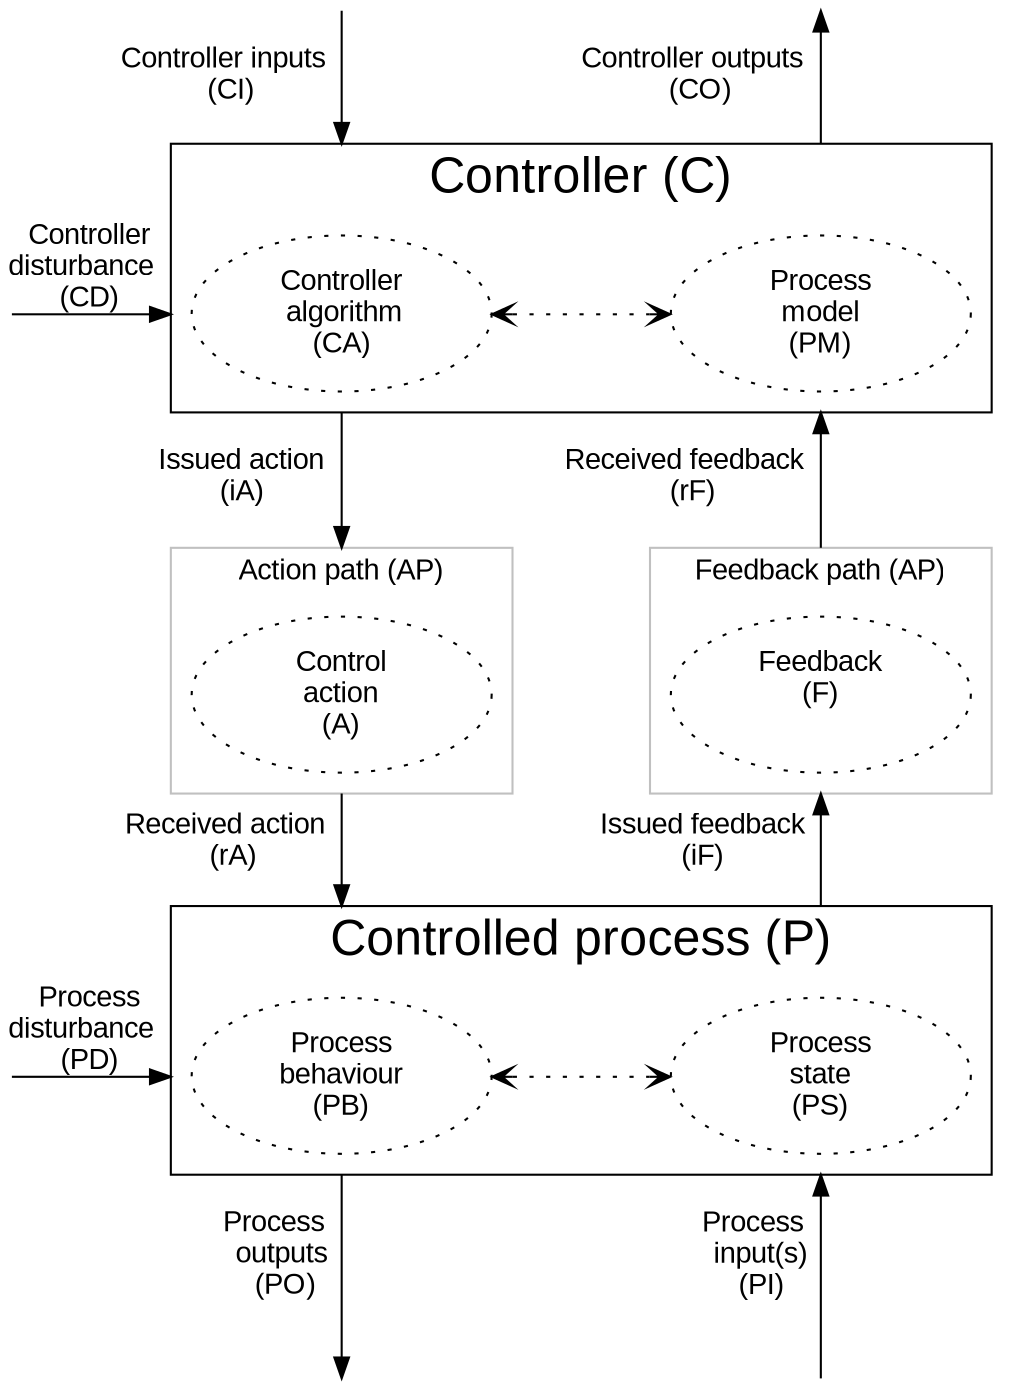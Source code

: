 digraph G {
node [shape=box width=2 height=1 fontname=arial fontsize=14]
graph [splines=ortho ranksep=1.5 nodesep=1.2]
edge [fontname=arial fontsize=14]
layout=dot; overlap=false; newrank=true; compound=true

disturbc [shape=none width=0 label=""]
disturbp [shape=none width=0 label=""]
inputc [shape=none label="" height=0]
outputc [shape=none label="" height=0]
subgraph cluster_controller {
    label="Controller (C)" fontname=arial fontsize=24 margin=10
    controller [shape=ellipse style=dotted label="Controller\n algorithm\n(CA)"]
    model [shape=ellipse style=dotted label="Process\nmodel\n(PM)"]
    }
subgraph cluster_process {
    label="Controlled process (P)" fontname=arial fontsize=24 margin=10
    controlled [label="Process\nbehaviour\n(PB)" style=dotted shape=ellipse]
    statep [shape=ellipse style=dotted label="Process\nstate\n(PS)"]
    }
subgraph cluster_cpath {
    label="Action path (AP)" fontname=arial fontsize=14 margin=10 color=grey
    action [shape=ellipse style=dotted label="Control\naction\n(A)"]
    }
subgraph cluster_fpath {
    label="Feedback path (AP)" fontname=arial fontsize=14 margin=10 color=grey
    feedback [shape=ellipse style=dotted label="Feedback\n(F)\n "]
    }
inputp [shape=none label="" height=0]
outputp [shape=none label="" height=0]

{ rank=same; disturbc; controller; model; }
{ rank=same; disturbp; controlled; statep; }

inputc -> controller [taillabel="\nController inputs  \n(CI)" lhead=cluster_controller]
outputc -> model [dir=back taillabel="\nController outputs  \n(CO)" lhead=cluster_controller]
disturbc -> controller[headlabel="Controller\ndisturbance  \n(CD)" lhead=cluster_controller]
controller -> action [taillabel="\nIssued action  \n(iA)  " lhead=cluster_cpath ltail=cluster_controller]
action -> controlled [headlabel="\nReceived action  \n(rA)\n\n" ltail=cluster_cpath lhead=cluster_process]
model -> feedback [dir=back taillabel="\nReceived feedback  \n(rF)" ltail=cluster_controller lhead=cluster_fpath]
feedback -> statep [dir=back headlabel="Issued feedback  \n(iF)  \n\n" ltail=cluster_fpath lhead=cluster_process]
disturbp -> controlled [headlabel="Process\ndisturbance  \n(PD)" lhead=cluster_process]
statep -> inputp [dir=back taillabel="\nProcess  \ninput(s)\n(PI)" ltail=cluster_process]
controlled -> outputp [taillabel="\nProcess  \noutputs\n (PO)" ltail=cluster_process]
controller -> model [dir=both arrowhead=open arrowtail=open style=dotted]
controlled -> statep [dir=both arrowhead=open arrowtail=open style=dotted]
}
